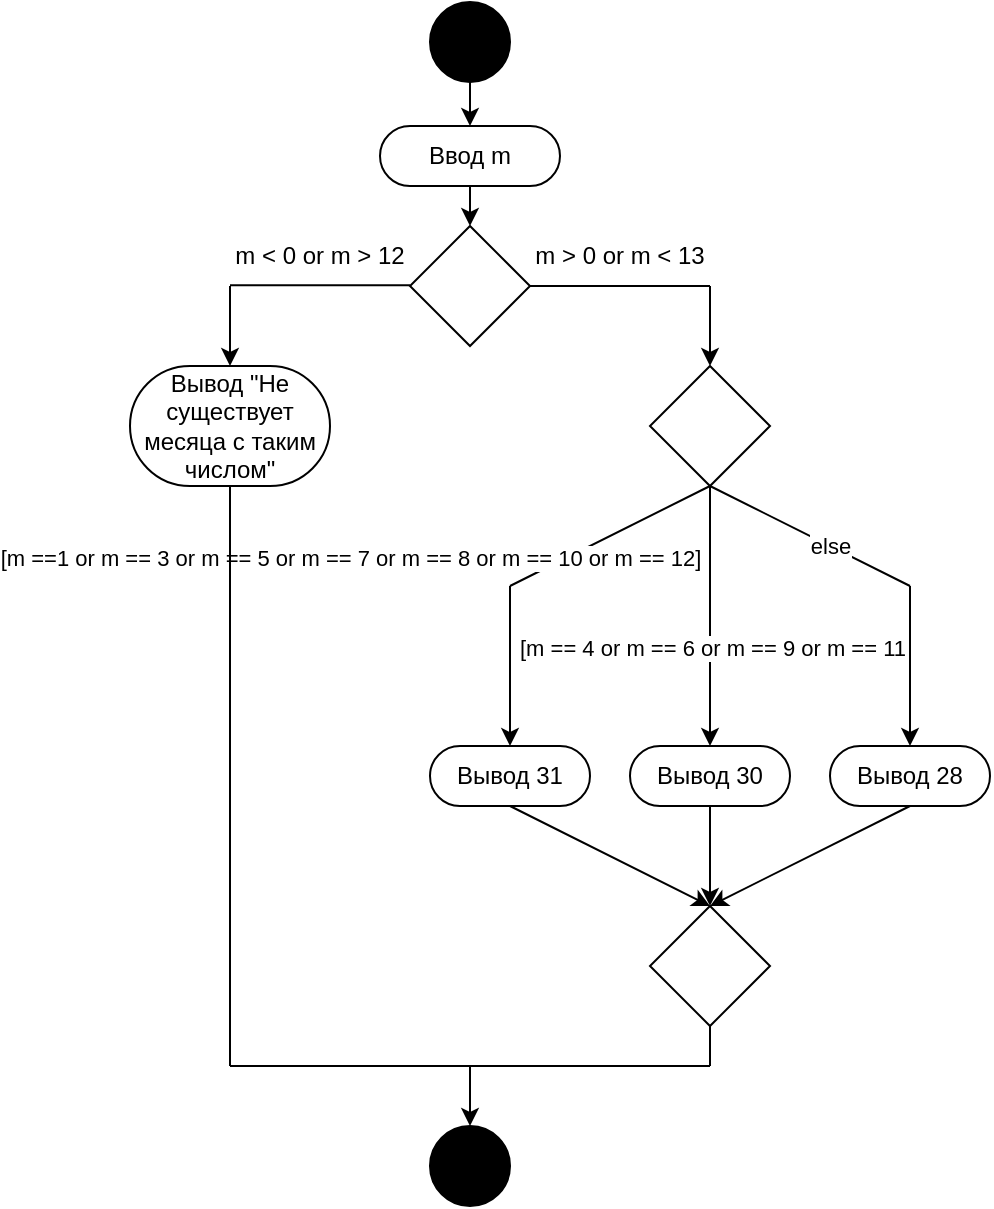 <mxfile version="22.1.7" type="device">
  <diagram name="Страница 1" id="YW91PB4rHEMt5rg3uFnZ">
    <mxGraphModel dx="1469" dy="684" grid="1" gridSize="10" guides="1" tooltips="1" connect="1" arrows="1" fold="1" page="1" pageScale="1" pageWidth="827" pageHeight="1169" math="0" shadow="0">
      <root>
        <mxCell id="0" />
        <mxCell id="1" parent="0" />
        <mxCell id="c2hw_XhxiZxsvKRolTbk-1" value="" style="ellipse;whiteSpace=wrap;html=1;rounded=0;shadow=0;comic=0;labelBackgroundColor=none;strokeWidth=1;fillColor=#000000;fontFamily=Verdana;fontSize=12;align=center;" parent="1" vertex="1">
          <mxGeometry x="380" y="28" width="40" height="40" as="geometry" />
        </mxCell>
        <mxCell id="c2hw_XhxiZxsvKRolTbk-3" value="Ввод m" style="rounded=1;whiteSpace=wrap;html=1;arcSize=50;" parent="1" vertex="1">
          <mxGeometry x="355" y="90" width="90" height="30" as="geometry" />
        </mxCell>
        <mxCell id="c2hw_XhxiZxsvKRolTbk-5" value="" style="endArrow=classic;html=1;rounded=0;exitX=0.5;exitY=1;exitDx=0;exitDy=0;entryX=0.5;entryY=0;entryDx=0;entryDy=0;" parent="1" source="c2hw_XhxiZxsvKRolTbk-1" target="c2hw_XhxiZxsvKRolTbk-3" edge="1">
          <mxGeometry width="50" height="50" relative="1" as="geometry">
            <mxPoint x="390" y="330" as="sourcePoint" />
            <mxPoint x="440" y="280" as="targetPoint" />
          </mxGeometry>
        </mxCell>
        <mxCell id="c2hw_XhxiZxsvKRolTbk-6" value="" style="endArrow=classic;html=1;rounded=0;entryX=0.5;entryY=0;entryDx=0;entryDy=0;exitX=0.5;exitY=1;exitDx=0;exitDy=0;" parent="1" source="c2hw_XhxiZxsvKRolTbk-3" edge="1">
          <mxGeometry width="50" height="50" relative="1" as="geometry">
            <mxPoint x="290" y="250" as="sourcePoint" />
            <mxPoint x="400" y="140" as="targetPoint" />
          </mxGeometry>
        </mxCell>
        <mxCell id="nz1HooEacb7RfCHxsvYk-1" value="" style="rhombus;whiteSpace=wrap;html=1;" vertex="1" parent="1">
          <mxGeometry x="370" y="140" width="60" height="60" as="geometry" />
        </mxCell>
        <mxCell id="nz1HooEacb7RfCHxsvYk-2" value="" style="endArrow=none;html=1;rounded=0;entryX=1;entryY=0.5;entryDx=0;entryDy=0;" edge="1" parent="1" target="nz1HooEacb7RfCHxsvYk-1">
          <mxGeometry width="50" height="50" relative="1" as="geometry">
            <mxPoint x="520" y="170" as="sourcePoint" />
            <mxPoint x="490" y="190" as="targetPoint" />
          </mxGeometry>
        </mxCell>
        <mxCell id="nz1HooEacb7RfCHxsvYk-3" value="" style="endArrow=none;html=1;rounded=0;entryX=1;entryY=0.5;entryDx=0;entryDy=0;" edge="1" parent="1">
          <mxGeometry width="50" height="50" relative="1" as="geometry">
            <mxPoint x="370" y="169.66" as="sourcePoint" />
            <mxPoint x="280" y="169.66" as="targetPoint" />
          </mxGeometry>
        </mxCell>
        <mxCell id="nz1HooEacb7RfCHxsvYk-9" style="edgeStyle=orthogonalEdgeStyle;rounded=0;orthogonalLoop=1;jettySize=auto;html=1;exitX=1;exitY=1;exitDx=0;exitDy=0;entryX=0.5;entryY=0;entryDx=0;entryDy=0;" edge="1" parent="1" source="nz1HooEacb7RfCHxsvYk-4" target="nz1HooEacb7RfCHxsvYk-8">
          <mxGeometry relative="1" as="geometry" />
        </mxCell>
        <mxCell id="nz1HooEacb7RfCHxsvYk-4" value="m &amp;gt; 0 or m &amp;lt; 13" style="text;html=1;strokeColor=none;fillColor=none;align=center;verticalAlign=middle;whiteSpace=wrap;rounded=0;" vertex="1" parent="1">
          <mxGeometry x="430" y="140" width="90" height="30" as="geometry" />
        </mxCell>
        <mxCell id="nz1HooEacb7RfCHxsvYk-7" style="edgeStyle=orthogonalEdgeStyle;rounded=0;orthogonalLoop=1;jettySize=auto;html=1;exitX=0;exitY=1;exitDx=0;exitDy=0;entryX=0.5;entryY=0;entryDx=0;entryDy=0;" edge="1" parent="1" source="nz1HooEacb7RfCHxsvYk-5" target="nz1HooEacb7RfCHxsvYk-6">
          <mxGeometry relative="1" as="geometry" />
        </mxCell>
        <mxCell id="nz1HooEacb7RfCHxsvYk-5" value="m &amp;lt; 0 or m &amp;gt; 12" style="text;html=1;strokeColor=none;fillColor=none;align=center;verticalAlign=middle;whiteSpace=wrap;rounded=0;" vertex="1" parent="1">
          <mxGeometry x="280" y="140" width="90" height="30" as="geometry" />
        </mxCell>
        <mxCell id="nz1HooEacb7RfCHxsvYk-6" value="Вывод &quot;Не существует месяца с таким числом&quot;" style="rounded=1;whiteSpace=wrap;html=1;arcSize=50;" vertex="1" parent="1">
          <mxGeometry x="230" y="210" width="100" height="60" as="geometry" />
        </mxCell>
        <mxCell id="nz1HooEacb7RfCHxsvYk-8" value="" style="rhombus;whiteSpace=wrap;html=1;" vertex="1" parent="1">
          <mxGeometry x="490" y="210" width="60" height="60" as="geometry" />
        </mxCell>
        <mxCell id="nz1HooEacb7RfCHxsvYk-10" value="" style="endArrow=none;html=1;rounded=0;entryX=0.5;entryY=1;entryDx=0;entryDy=0;" edge="1" parent="1" target="nz1HooEacb7RfCHxsvYk-8">
          <mxGeometry width="50" height="50" relative="1" as="geometry">
            <mxPoint x="420" y="320" as="sourcePoint" />
            <mxPoint x="490" y="330" as="targetPoint" />
          </mxGeometry>
        </mxCell>
        <mxCell id="nz1HooEacb7RfCHxsvYk-14" value="[m ==1 or m == 3 or m == 5 or m == 7 or m == 8 or m == 10 or m == 12]" style="edgeLabel;html=1;align=center;verticalAlign=middle;resizable=0;points=[];" vertex="1" connectable="0" parent="nz1HooEacb7RfCHxsvYk-10">
          <mxGeometry x="-0.343" y="-2" relative="1" as="geometry">
            <mxPoint x="-114" as="offset" />
          </mxGeometry>
        </mxCell>
        <mxCell id="nz1HooEacb7RfCHxsvYk-11" value="" style="endArrow=none;html=1;rounded=0;" edge="1" parent="1">
          <mxGeometry width="50" height="50" relative="1" as="geometry">
            <mxPoint x="520" y="380" as="sourcePoint" />
            <mxPoint x="520" y="270" as="targetPoint" />
          </mxGeometry>
        </mxCell>
        <mxCell id="nz1HooEacb7RfCHxsvYk-16" value="[m == 4 or m == 6 or m == 9 or m == 11" style="edgeLabel;html=1;align=center;verticalAlign=middle;resizable=0;points=[];" vertex="1" connectable="0" parent="nz1HooEacb7RfCHxsvYk-11">
          <mxGeometry x="-0.477" y="-1" relative="1" as="geometry">
            <mxPoint as="offset" />
          </mxGeometry>
        </mxCell>
        <mxCell id="nz1HooEacb7RfCHxsvYk-12" value="" style="endArrow=none;html=1;rounded=0;entryX=0.5;entryY=1;entryDx=0;entryDy=0;" edge="1" parent="1" target="nz1HooEacb7RfCHxsvYk-8">
          <mxGeometry width="50" height="50" relative="1" as="geometry">
            <mxPoint x="620" y="320" as="sourcePoint" />
            <mxPoint x="490" y="330" as="targetPoint" />
          </mxGeometry>
        </mxCell>
        <mxCell id="nz1HooEacb7RfCHxsvYk-17" value="else" style="edgeLabel;html=1;align=center;verticalAlign=middle;resizable=0;points=[];" vertex="1" connectable="0" parent="nz1HooEacb7RfCHxsvYk-12">
          <mxGeometry x="-0.848" y="2" relative="1" as="geometry">
            <mxPoint x="-32" y="-18" as="offset" />
          </mxGeometry>
        </mxCell>
        <mxCell id="nz1HooEacb7RfCHxsvYk-19" value="" style="endArrow=classic;html=1;rounded=0;" edge="1" parent="1">
          <mxGeometry width="50" height="50" relative="1" as="geometry">
            <mxPoint x="620" y="320" as="sourcePoint" />
            <mxPoint x="620" y="400" as="targetPoint" />
          </mxGeometry>
        </mxCell>
        <mxCell id="nz1HooEacb7RfCHxsvYk-20" value="" style="endArrow=classic;html=1;rounded=0;" edge="1" parent="1">
          <mxGeometry width="50" height="50" relative="1" as="geometry">
            <mxPoint x="520" y="380" as="sourcePoint" />
            <mxPoint x="520" y="400" as="targetPoint" />
          </mxGeometry>
        </mxCell>
        <mxCell id="nz1HooEacb7RfCHxsvYk-21" value="" style="endArrow=classic;html=1;rounded=0;" edge="1" parent="1">
          <mxGeometry width="50" height="50" relative="1" as="geometry">
            <mxPoint x="420" y="320" as="sourcePoint" />
            <mxPoint x="420" y="400" as="targetPoint" />
          </mxGeometry>
        </mxCell>
        <mxCell id="nz1HooEacb7RfCHxsvYk-22" value="Вывод 31" style="rounded=1;whiteSpace=wrap;html=1;arcSize=50;" vertex="1" parent="1">
          <mxGeometry x="380" y="400" width="80" height="30" as="geometry" />
        </mxCell>
        <mxCell id="nz1HooEacb7RfCHxsvYk-28" style="edgeStyle=orthogonalEdgeStyle;rounded=0;orthogonalLoop=1;jettySize=auto;html=1;" edge="1" parent="1" source="nz1HooEacb7RfCHxsvYk-23" target="nz1HooEacb7RfCHxsvYk-25">
          <mxGeometry relative="1" as="geometry" />
        </mxCell>
        <mxCell id="nz1HooEacb7RfCHxsvYk-23" value="Вывод 30" style="rounded=1;whiteSpace=wrap;html=1;arcSize=50;" vertex="1" parent="1">
          <mxGeometry x="480" y="400" width="80" height="30" as="geometry" />
        </mxCell>
        <mxCell id="nz1HooEacb7RfCHxsvYk-24" value="Вывод 28" style="rounded=1;whiteSpace=wrap;html=1;arcSize=50;" vertex="1" parent="1">
          <mxGeometry x="580" y="400" width="80" height="30" as="geometry" />
        </mxCell>
        <mxCell id="nz1HooEacb7RfCHxsvYk-25" value="" style="rhombus;whiteSpace=wrap;html=1;" vertex="1" parent="1">
          <mxGeometry x="490" y="480" width="60" height="60" as="geometry" />
        </mxCell>
        <mxCell id="nz1HooEacb7RfCHxsvYk-27" value="" style="endArrow=classic;html=1;rounded=0;exitX=0.5;exitY=1;exitDx=0;exitDy=0;entryX=0.5;entryY=0;entryDx=0;entryDy=0;" edge="1" parent="1" source="nz1HooEacb7RfCHxsvYk-22" target="nz1HooEacb7RfCHxsvYk-25">
          <mxGeometry width="50" height="50" relative="1" as="geometry">
            <mxPoint x="440" y="470" as="sourcePoint" />
            <mxPoint x="490" y="420" as="targetPoint" />
          </mxGeometry>
        </mxCell>
        <mxCell id="nz1HooEacb7RfCHxsvYk-29" value="" style="endArrow=classic;html=1;rounded=0;exitX=0.5;exitY=1;exitDx=0;exitDy=0;entryX=0.5;entryY=0;entryDx=0;entryDy=0;" edge="1" parent="1" source="nz1HooEacb7RfCHxsvYk-24" target="nz1HooEacb7RfCHxsvYk-25">
          <mxGeometry width="50" height="50" relative="1" as="geometry">
            <mxPoint x="440" y="470" as="sourcePoint" />
            <mxPoint x="490" y="420" as="targetPoint" />
          </mxGeometry>
        </mxCell>
        <mxCell id="nz1HooEacb7RfCHxsvYk-30" value="" style="ellipse;whiteSpace=wrap;html=1;rounded=0;shadow=0;comic=0;labelBackgroundColor=none;strokeWidth=1;fillColor=#000000;fontFamily=Verdana;fontSize=12;align=center;" vertex="1" parent="1">
          <mxGeometry x="380" y="590" width="40" height="40" as="geometry" />
        </mxCell>
        <mxCell id="nz1HooEacb7RfCHxsvYk-31" value="" style="endArrow=none;html=1;rounded=0;entryX=0.5;entryY=1;entryDx=0;entryDy=0;" edge="1" parent="1" target="nz1HooEacb7RfCHxsvYk-6">
          <mxGeometry width="50" height="50" relative="1" as="geometry">
            <mxPoint x="280" y="560" as="sourcePoint" />
            <mxPoint x="310" y="400" as="targetPoint" />
          </mxGeometry>
        </mxCell>
        <mxCell id="nz1HooEacb7RfCHxsvYk-32" value="" style="endArrow=none;html=1;rounded=0;entryX=0.5;entryY=1;entryDx=0;entryDy=0;" edge="1" parent="1" target="nz1HooEacb7RfCHxsvYk-25">
          <mxGeometry width="50" height="50" relative="1" as="geometry">
            <mxPoint x="520" y="560" as="sourcePoint" />
            <mxPoint x="310" y="400" as="targetPoint" />
          </mxGeometry>
        </mxCell>
        <mxCell id="nz1HooEacb7RfCHxsvYk-33" value="" style="endArrow=none;html=1;rounded=0;" edge="1" parent="1">
          <mxGeometry width="50" height="50" relative="1" as="geometry">
            <mxPoint x="280" y="560" as="sourcePoint" />
            <mxPoint x="520" y="560" as="targetPoint" />
          </mxGeometry>
        </mxCell>
        <mxCell id="nz1HooEacb7RfCHxsvYk-34" value="" style="endArrow=classic;html=1;rounded=0;entryX=0.5;entryY=0;entryDx=0;entryDy=0;" edge="1" parent="1" target="nz1HooEacb7RfCHxsvYk-30">
          <mxGeometry width="50" height="50" relative="1" as="geometry">
            <mxPoint x="400" y="560" as="sourcePoint" />
            <mxPoint x="310" y="400" as="targetPoint" />
          </mxGeometry>
        </mxCell>
      </root>
    </mxGraphModel>
  </diagram>
</mxfile>
